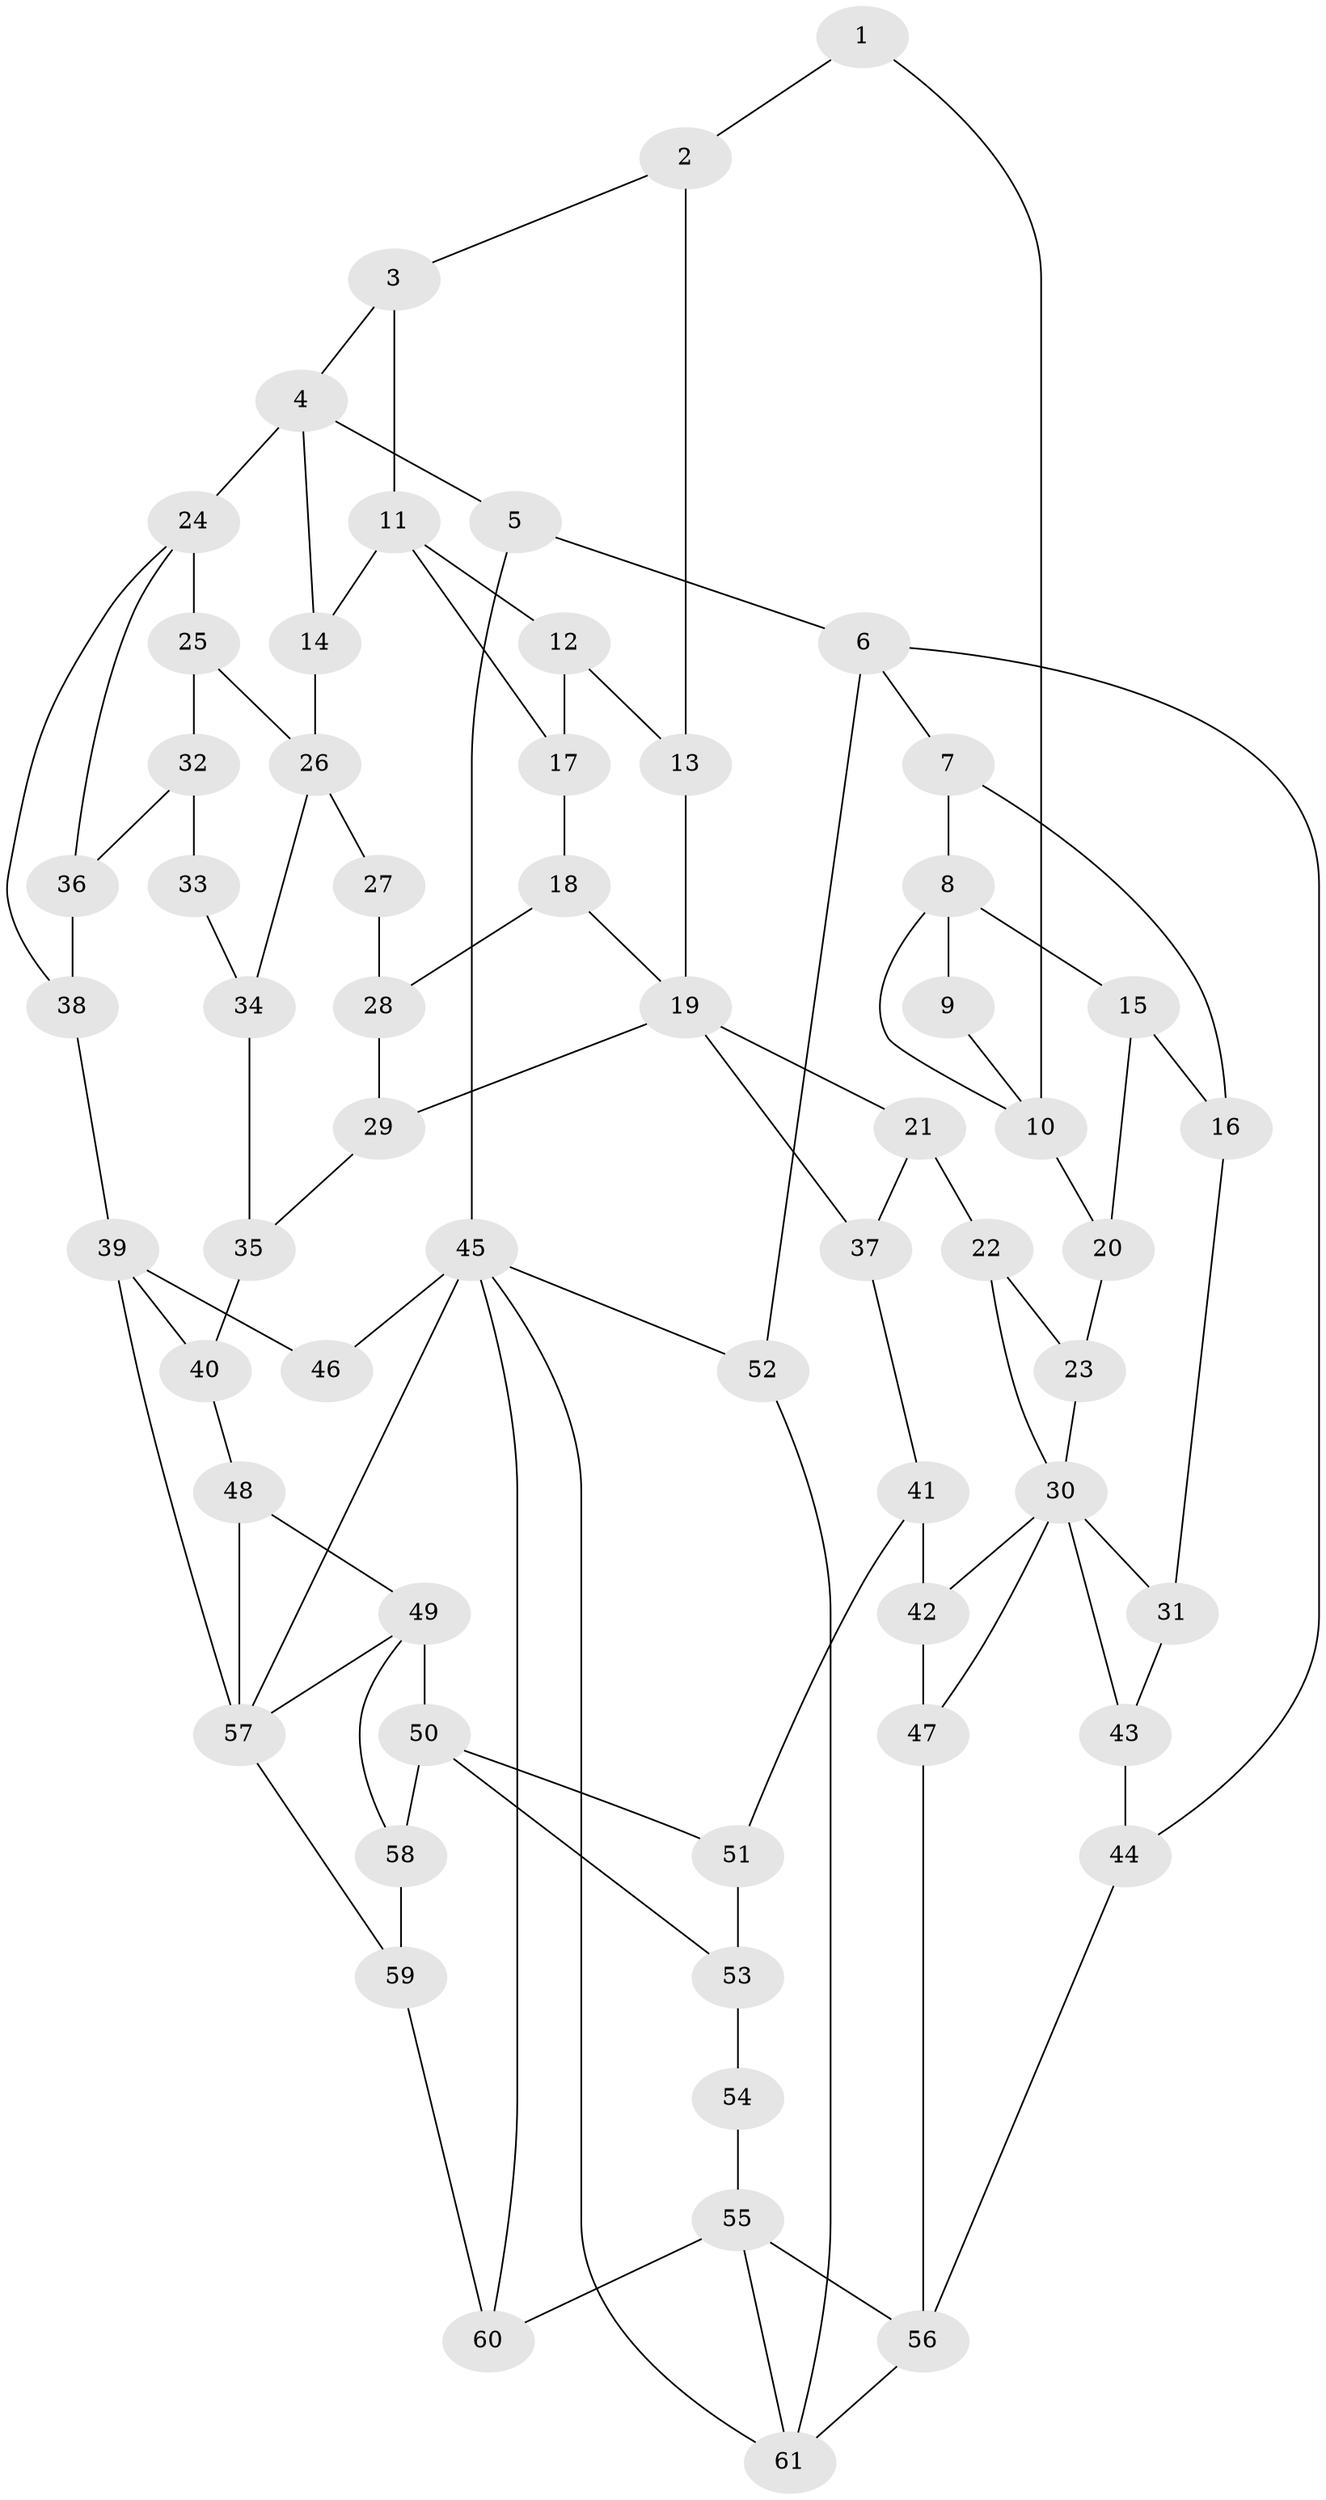// original degree distribution, {3: 0.02459016393442623, 4: 0.21311475409836064, 5: 0.5491803278688525, 6: 0.21311475409836064}
// Generated by graph-tools (version 1.1) at 2025/38/03/09/25 02:38:30]
// undirected, 61 vertices, 100 edges
graph export_dot {
graph [start="1"]
  node [color=gray90,style=filled];
  1;
  2;
  3;
  4;
  5;
  6;
  7;
  8;
  9;
  10;
  11;
  12;
  13;
  14;
  15;
  16;
  17;
  18;
  19;
  20;
  21;
  22;
  23;
  24;
  25;
  26;
  27;
  28;
  29;
  30;
  31;
  32;
  33;
  34;
  35;
  36;
  37;
  38;
  39;
  40;
  41;
  42;
  43;
  44;
  45;
  46;
  47;
  48;
  49;
  50;
  51;
  52;
  53;
  54;
  55;
  56;
  57;
  58;
  59;
  60;
  61;
  1 -- 2 [weight=2.0];
  1 -- 10 [weight=2.0];
  2 -- 3 [weight=1.0];
  2 -- 13 [weight=2.0];
  3 -- 4 [weight=1.0];
  3 -- 11 [weight=2.0];
  4 -- 5 [weight=2.0];
  4 -- 14 [weight=1.0];
  4 -- 24 [weight=2.0];
  5 -- 6 [weight=1.0];
  5 -- 45 [weight=1.0];
  6 -- 7 [weight=2.0];
  6 -- 44 [weight=1.0];
  6 -- 52 [weight=2.0];
  7 -- 8 [weight=1.0];
  7 -- 16 [weight=1.0];
  8 -- 9 [weight=1.0];
  8 -- 10 [weight=1.0];
  8 -- 15 [weight=1.0];
  9 -- 10 [weight=2.0];
  10 -- 20 [weight=1.0];
  11 -- 12 [weight=1.0];
  11 -- 14 [weight=2.0];
  11 -- 17 [weight=1.0];
  12 -- 13 [weight=1.0];
  12 -- 17 [weight=1.0];
  13 -- 19 [weight=2.0];
  14 -- 26 [weight=2.0];
  15 -- 16 [weight=1.0];
  15 -- 20 [weight=1.0];
  16 -- 31 [weight=1.0];
  17 -- 18 [weight=1.0];
  18 -- 19 [weight=1.0];
  18 -- 28 [weight=1.0];
  19 -- 21 [weight=1.0];
  19 -- 29 [weight=1.0];
  19 -- 37 [weight=1.0];
  20 -- 23 [weight=1.0];
  21 -- 22 [weight=1.0];
  21 -- 37 [weight=1.0];
  22 -- 23 [weight=1.0];
  22 -- 30 [weight=1.0];
  23 -- 30 [weight=1.0];
  24 -- 25 [weight=1.0];
  24 -- 36 [weight=1.0];
  24 -- 38 [weight=1.0];
  25 -- 26 [weight=1.0];
  25 -- 32 [weight=1.0];
  26 -- 27 [weight=2.0];
  26 -- 34 [weight=1.0];
  27 -- 28 [weight=1.0];
  28 -- 29 [weight=1.0];
  29 -- 35 [weight=1.0];
  30 -- 31 [weight=1.0];
  30 -- 42 [weight=1.0];
  30 -- 43 [weight=1.0];
  30 -- 47 [weight=1.0];
  31 -- 43 [weight=1.0];
  32 -- 33 [weight=2.0];
  32 -- 36 [weight=2.0];
  33 -- 34 [weight=1.0];
  34 -- 35 [weight=1.0];
  35 -- 40 [weight=1.0];
  36 -- 38 [weight=3.0];
  37 -- 41 [weight=1.0];
  38 -- 39 [weight=2.0];
  39 -- 40 [weight=1.0];
  39 -- 46 [weight=1.0];
  39 -- 57 [weight=1.0];
  40 -- 48 [weight=1.0];
  41 -- 42 [weight=1.0];
  41 -- 51 [weight=1.0];
  42 -- 47 [weight=1.0];
  43 -- 44 [weight=1.0];
  44 -- 56 [weight=1.0];
  45 -- 46 [weight=2.0];
  45 -- 52 [weight=1.0];
  45 -- 57 [weight=1.0];
  45 -- 60 [weight=1.0];
  45 -- 61 [weight=1.0];
  47 -- 56 [weight=1.0];
  48 -- 49 [weight=1.0];
  48 -- 57 [weight=1.0];
  49 -- 50 [weight=1.0];
  49 -- 57 [weight=1.0];
  49 -- 58 [weight=1.0];
  50 -- 51 [weight=1.0];
  50 -- 53 [weight=1.0];
  50 -- 58 [weight=1.0];
  51 -- 53 [weight=1.0];
  52 -- 61 [weight=1.0];
  53 -- 54 [weight=1.0];
  54 -- 55 [weight=2.0];
  55 -- 56 [weight=2.0];
  55 -- 60 [weight=1.0];
  55 -- 61 [weight=1.0];
  56 -- 61 [weight=1.0];
  57 -- 59 [weight=1.0];
  58 -- 59 [weight=1.0];
  59 -- 60 [weight=1.0];
}
